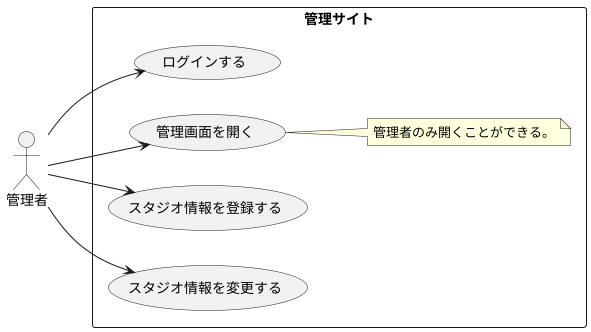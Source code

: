 @startuml Usecase

left to right direction

actor 管理者

rectangle 管理サイト {
    管理者 --> (ログインする)
    管理者 --> (管理画面を開く)
    管理者 --> (スタジオ情報を登録する)
    管理者 --> (スタジオ情報を変更する)

    note right of (管理画面を開く)
    管理者のみ開くことができる。
    end note
}

@enduml
